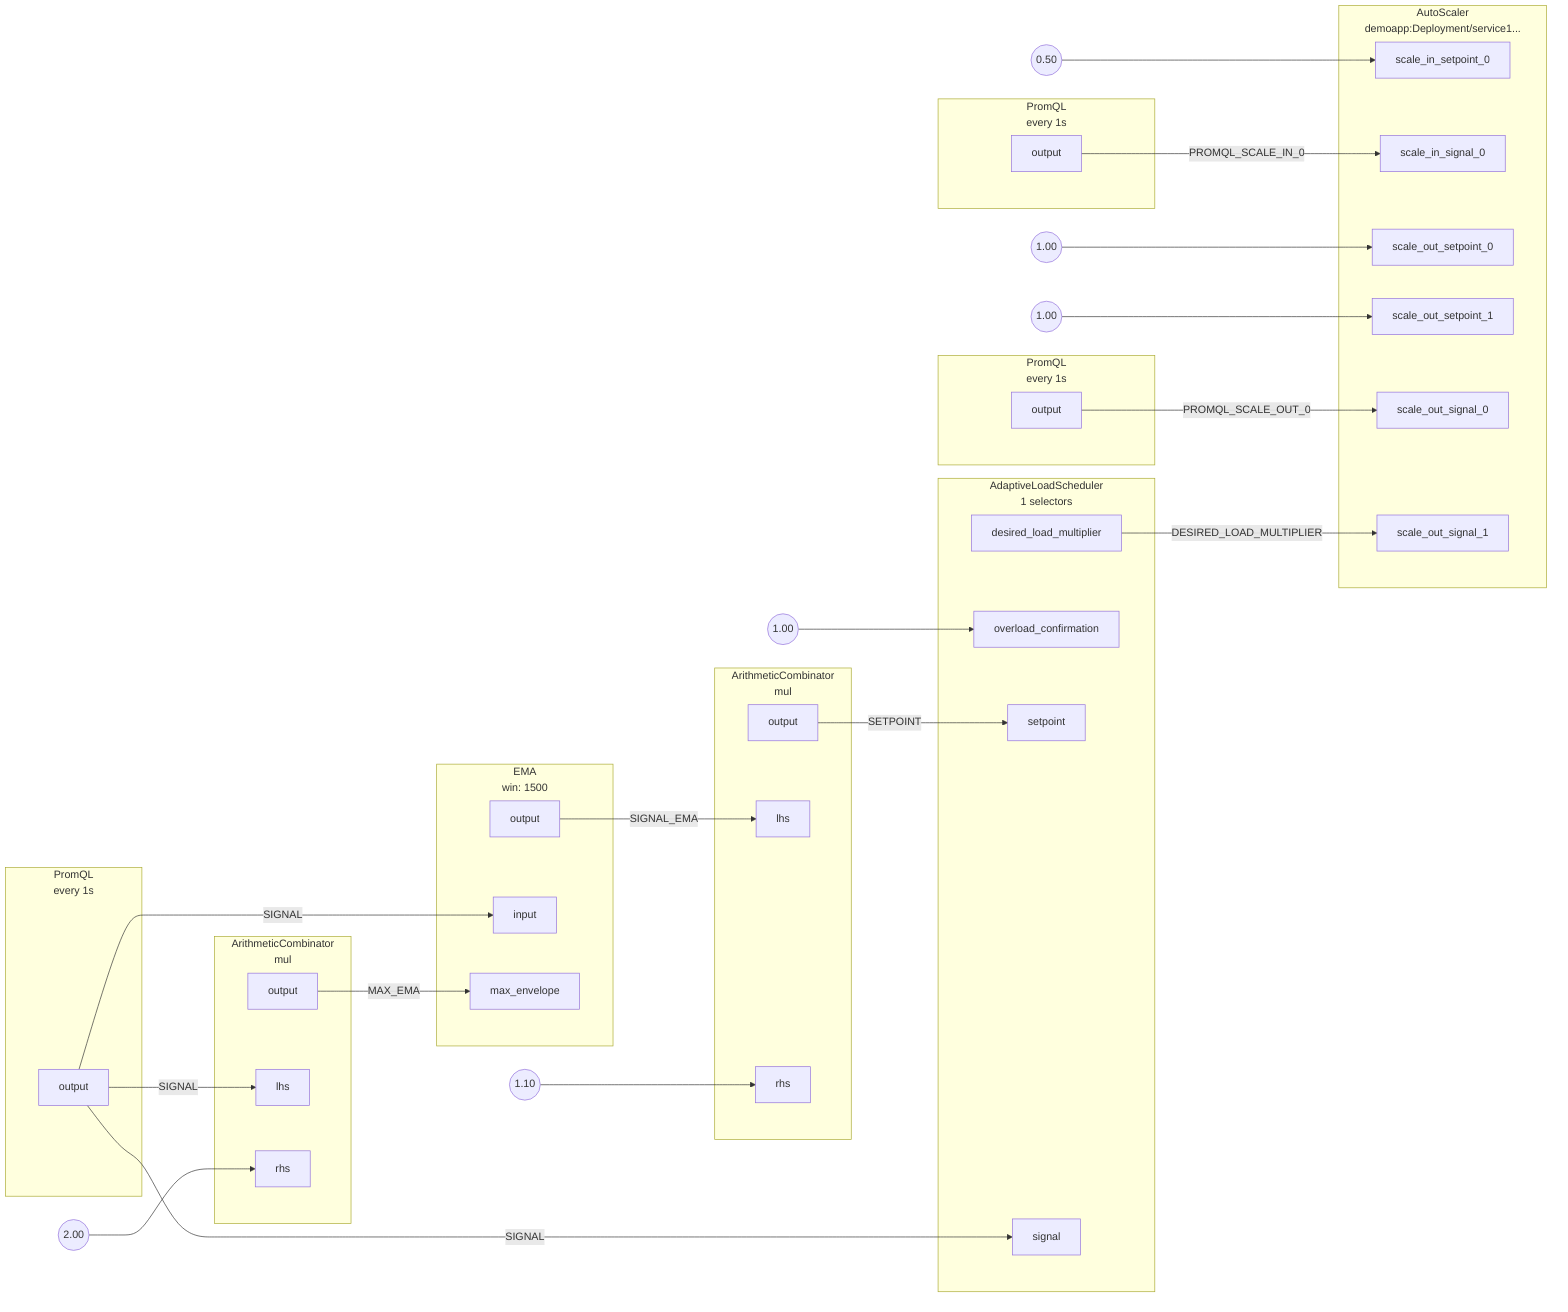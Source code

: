 flowchart LR
subgraph root.0[<center>AdaptiveLoadScheduler<br/>1 selectors</center>]
subgraph root.0_inports[ ]
style root.0_inports fill:none,stroke:none
root.0overload_confirmation[overload_confirmation]
root.0setpoint[setpoint]
root.0signal[signal]
end
subgraph root.0_outports[ ]
style root.0_outports fill:none,stroke:none
root.0desired_load_multiplier[desired_load_multiplier]
end
end
root.0_overload_confirmation_FakeConstantout((1.00))
subgraph root.1[<center>AutoScaler<br/>demoapp:Deployment/service1...</center>]
subgraph root.1_inports[ ]
style root.1_inports fill:none,stroke:none
root.1scale_in_setpoint_0[scale_in_setpoint_0]
root.1scale_in_signal_0[scale_in_signal_0]
root.1scale_out_setpoint_0[scale_out_setpoint_0]
root.1scale_out_setpoint_1[scale_out_setpoint_1]
root.1scale_out_signal_0[scale_out_signal_0]
root.1scale_out_signal_1[scale_out_signal_1]
end
end
root.1_scale_in_setpoint_0_FakeConstantout((0.50))
root.1_scale_out_setpoint_0_FakeConstantout((1.00))
root.1_scale_out_setpoint_1_FakeConstantout((1.00))
subgraph root.2[<center>PromQL<br/>every 1s</center>]
subgraph root.2_outports[ ]
style root.2_outports fill:none,stroke:none
root.2output[output]
end
end
subgraph root.3[<center>PromQL<br/>every 1s</center>]
subgraph root.3_outports[ ]
style root.3_outports fill:none,stroke:none
root.3output[output]
end
end
subgraph root.4[<center>PromQL<br/>every 1s</center>]
subgraph root.4_outports[ ]
style root.4_outports fill:none,stroke:none
root.4output[output]
end
end
subgraph root.5[<center>ArithmeticCombinator<br/>mul</center>]
subgraph root.5_inports[ ]
style root.5_inports fill:none,stroke:none
root.5lhs[lhs]
root.5rhs[rhs]
end
subgraph root.5_outports[ ]
style root.5_outports fill:none,stroke:none
root.5output[output]
end
end
root.5_rhs_FakeConstantout((2.00))
subgraph root.6[<center>EMA<br/>win: 1500</center>]
subgraph root.6_inports[ ]
style root.6_inports fill:none,stroke:none
root.6input[input]
root.6max_envelope[max_envelope]
end
subgraph root.6_outports[ ]
style root.6_outports fill:none,stroke:none
root.6output[output]
end
end
subgraph root.7[<center>ArithmeticCombinator<br/>mul</center>]
subgraph root.7_inports[ ]
style root.7_inports fill:none,stroke:none
root.7lhs[lhs]
root.7rhs[rhs]
end
subgraph root.7_outports[ ]
style root.7_outports fill:none,stroke:none
root.7output[output]
end
end
root.7_rhs_FakeConstantout((1.10))
root.0desired_load_multiplier --> |DESIRED_LOAD_MULTIPLIER| root.1scale_out_signal_1
root.0_overload_confirmation_FakeConstantout --> root.0overload_confirmation
root.1_scale_in_setpoint_0_FakeConstantout --> root.1scale_in_setpoint_0
root.1_scale_out_setpoint_0_FakeConstantout --> root.1scale_out_setpoint_0
root.1_scale_out_setpoint_1_FakeConstantout --> root.1scale_out_setpoint_1
root.2output --> |PROMQL_SCALE_IN_0| root.1scale_in_signal_0
root.3output --> |PROMQL_SCALE_OUT_0| root.1scale_out_signal_0
root.4output --> |SIGNAL| root.0signal
root.4output --> |SIGNAL| root.5lhs
root.4output --> |SIGNAL| root.6input
root.5output --> |MAX_EMA| root.6max_envelope
root.5_rhs_FakeConstantout --> root.5rhs
root.6output --> |SIGNAL_EMA| root.7lhs
root.7output --> |SETPOINT| root.0setpoint
root.7_rhs_FakeConstantout --> root.7rhs